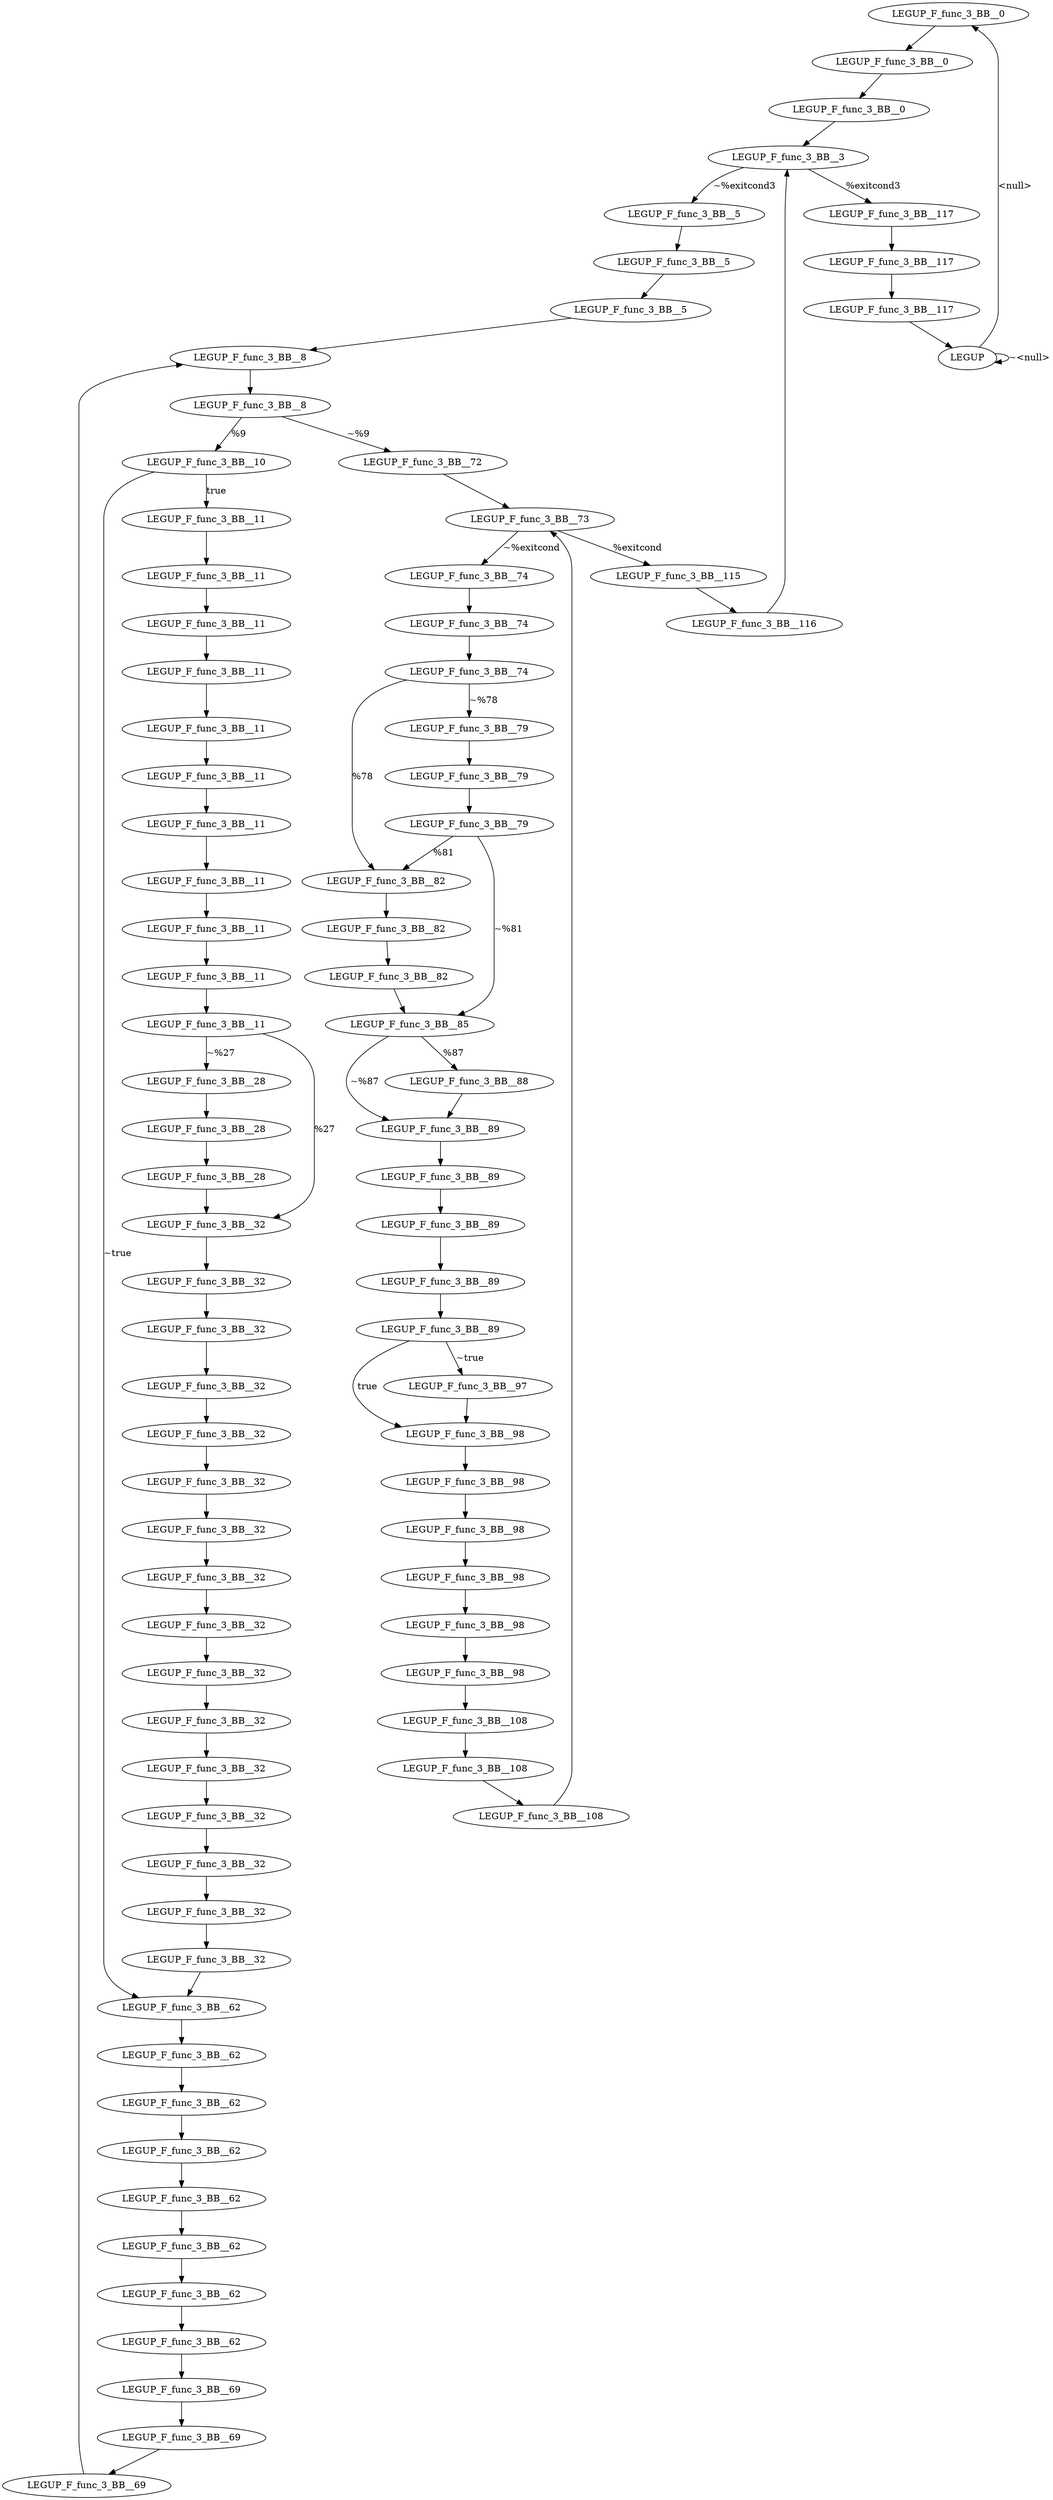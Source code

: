 digraph {
Node0x31ddc80[label="LEGUP_F_func_3_BB__0"];
Node0x31ddae0[label="LEGUP"];
Node0x31ddae0 -> Node0x31ddc80[label="<null>"];
Node0x31ddae0 -> Node0x31ddae0[label="~<null>"];
Node0x31ddd50[label="LEGUP_F_func_3_BB__0"];
Node0x31ddc80 -> Node0x31ddd50;
Node0x31dde20[label="LEGUP_F_func_3_BB__0"];
Node0x31ddd50 -> Node0x31dde20;
Node0x31ddef0[label="LEGUP_F_func_3_BB__3"];
Node0x31dde20 -> Node0x31ddef0;
Node0x31ad090[label="LEGUP_F_func_3_BB__117"];
Node0x31ddef0 -> Node0x31ad090[label="%exitcond3"];
Node0x31ddfc0[label="LEGUP_F_func_3_BB__5"];
Node0x31ddef0 -> Node0x31ddfc0[label="~%exitcond3"];
Node0x31de090[label="LEGUP_F_func_3_BB__5"];
Node0x31ddfc0 -> Node0x31de090;
Node0x31de160[label="LEGUP_F_func_3_BB__5"];
Node0x31de090 -> Node0x31de160;
Node0x31de230[label="LEGUP_F_func_3_BB__8"];
Node0x31de160 -> Node0x31de230;
Node0x31de300[label="LEGUP_F_func_3_BB__8"];
Node0x31de230 -> Node0x31de300;
Node0x31de3d0[label="LEGUP_F_func_3_BB__10"];
Node0x31de300 -> Node0x31de3d0[label="%9"];
Node0x31e0730[label="LEGUP_F_func_3_BB__72"];
Node0x31de300 -> Node0x31e0730[label="~%9"];
Node0x31de4a0[label="LEGUP_F_func_3_BB__11"];
Node0x31de3d0 -> Node0x31de4a0[label="true"];
Node0x31dfd00[label="LEGUP_F_func_3_BB__62"];
Node0x31de3d0 -> Node0x31dfd00[label="~true"];
Node0x31de570[label="LEGUP_F_func_3_BB__11"];
Node0x31de4a0 -> Node0x31de570;
Node0x31de640[label="LEGUP_F_func_3_BB__11"];
Node0x31de570 -> Node0x31de640;
Node0x31de710[label="LEGUP_F_func_3_BB__11"];
Node0x31de640 -> Node0x31de710;
Node0x31de7e0[label="LEGUP_F_func_3_BB__11"];
Node0x31de710 -> Node0x31de7e0;
Node0x31de8b0[label="LEGUP_F_func_3_BB__11"];
Node0x31de7e0 -> Node0x31de8b0;
Node0x31de980[label="LEGUP_F_func_3_BB__11"];
Node0x31de8b0 -> Node0x31de980;
Node0x31dea50[label="LEGUP_F_func_3_BB__11"];
Node0x31de980 -> Node0x31dea50;
Node0x31deb20[label="LEGUP_F_func_3_BB__11"];
Node0x31dea50 -> Node0x31deb20;
Node0x31debf0[label="LEGUP_F_func_3_BB__11"];
Node0x31deb20 -> Node0x31debf0;
Node0x31decc0[label="LEGUP_F_func_3_BB__11"];
Node0x31debf0 -> Node0x31decc0;
Node0x31df000[label="LEGUP_F_func_3_BB__32"];
Node0x31decc0 -> Node0x31df000[label="%27"];
Node0x31ded90[label="LEGUP_F_func_3_BB__28"];
Node0x31decc0 -> Node0x31ded90[label="~%27"];
Node0x31dee60[label="LEGUP_F_func_3_BB__28"];
Node0x31ded90 -> Node0x31dee60;
Node0x31def30[label="LEGUP_F_func_3_BB__28"];
Node0x31dee60 -> Node0x31def30;
Node0x31def30 -> Node0x31df000;
Node0x31df0d0[label="LEGUP_F_func_3_BB__32"];
Node0x31df000 -> Node0x31df0d0;
Node0x31df1a0[label="LEGUP_F_func_3_BB__32"];
Node0x31df0d0 -> Node0x31df1a0;
Node0x31df270[label="LEGUP_F_func_3_BB__32"];
Node0x31df1a0 -> Node0x31df270;
Node0x31df340[label="LEGUP_F_func_3_BB__32"];
Node0x31df270 -> Node0x31df340;
Node0x31df410[label="LEGUP_F_func_3_BB__32"];
Node0x31df340 -> Node0x31df410;
Node0x31df4e0[label="LEGUP_F_func_3_BB__32"];
Node0x31df410 -> Node0x31df4e0;
Node0x31df5b0[label="LEGUP_F_func_3_BB__32"];
Node0x31df4e0 -> Node0x31df5b0;
Node0x31df680[label="LEGUP_F_func_3_BB__32"];
Node0x31df5b0 -> Node0x31df680;
Node0x31df750[label="LEGUP_F_func_3_BB__32"];
Node0x31df680 -> Node0x31df750;
Node0x31df820[label="LEGUP_F_func_3_BB__32"];
Node0x31df750 -> Node0x31df820;
Node0x31df8f0[label="LEGUP_F_func_3_BB__32"];
Node0x31df820 -> Node0x31df8f0;
Node0x31df9c0[label="LEGUP_F_func_3_BB__32"];
Node0x31df8f0 -> Node0x31df9c0;
Node0x31dfa90[label="LEGUP_F_func_3_BB__32"];
Node0x31df9c0 -> Node0x31dfa90;
Node0x31dfb60[label="LEGUP_F_func_3_BB__32"];
Node0x31dfa90 -> Node0x31dfb60;
Node0x31dfc30[label="LEGUP_F_func_3_BB__32"];
Node0x31dfb60 -> Node0x31dfc30;
Node0x31dfc30 -> Node0x31dfd00;
Node0x31dfdd0[label="LEGUP_F_func_3_BB__62"];
Node0x31dfd00 -> Node0x31dfdd0;
Node0x31dfea0[label="LEGUP_F_func_3_BB__62"];
Node0x31dfdd0 -> Node0x31dfea0;
Node0x31dff70[label="LEGUP_F_func_3_BB__62"];
Node0x31dfea0 -> Node0x31dff70;
Node0x31e0040[label="LEGUP_F_func_3_BB__62"];
Node0x31dff70 -> Node0x31e0040;
Node0x31e0110[label="LEGUP_F_func_3_BB__62"];
Node0x31e0040 -> Node0x31e0110;
Node0x31e01e0[label="LEGUP_F_func_3_BB__62"];
Node0x31e0110 -> Node0x31e01e0;
Node0x31e02f0[label="LEGUP_F_func_3_BB__62"];
Node0x31e01e0 -> Node0x31e02f0;
Node0x31e0400[label="LEGUP_F_func_3_BB__69"];
Node0x31e02f0 -> Node0x31e0400;
Node0x31e0510[label="LEGUP_F_func_3_BB__69"];
Node0x31e0400 -> Node0x31e0510;
Node0x31e0620[label="LEGUP_F_func_3_BB__69"];
Node0x31e0510 -> Node0x31e0620;
Node0x31e0620 -> Node0x31de230;
Node0x31e0840[label="LEGUP_F_func_3_BB__73"];
Node0x31e0730 -> Node0x31e0840;
Node0x31e24f0[label="LEGUP_F_func_3_BB__115"];
Node0x31e0840 -> Node0x31e24f0[label="%exitcond"];
Node0x31e0950[label="LEGUP_F_func_3_BB__74"];
Node0x31e0840 -> Node0x31e0950[label="~%exitcond"];
Node0x31e0a60[label="LEGUP_F_func_3_BB__74"];
Node0x31e0950 -> Node0x31e0a60;
Node0x31e0b70[label="LEGUP_F_func_3_BB__74"];
Node0x31e0a60 -> Node0x31e0b70;
Node0x31e0fb0[label="LEGUP_F_func_3_BB__82"];
Node0x31e0b70 -> Node0x31e0fb0[label="%78"];
Node0x31e0c80[label="LEGUP_F_func_3_BB__79"];
Node0x31e0b70 -> Node0x31e0c80[label="~%78"];
Node0x31e0d90[label="LEGUP_F_func_3_BB__79"];
Node0x31e0c80 -> Node0x31e0d90;
Node0x31e0ea0[label="LEGUP_F_func_3_BB__79"];
Node0x31e0d90 -> Node0x31e0ea0;
Node0x31e0ea0 -> Node0x31e0fb0[label="%81"];
Node0x31e12e0[label="LEGUP_F_func_3_BB__85"];
Node0x31e0ea0 -> Node0x31e12e0[label="~%81"];
Node0x31e10c0[label="LEGUP_F_func_3_BB__82"];
Node0x31e0fb0 -> Node0x31e10c0;
Node0x31e11d0[label="LEGUP_F_func_3_BB__82"];
Node0x31e10c0 -> Node0x31e11d0;
Node0x31e11d0 -> Node0x31e12e0;
Node0x31e13f0[label="LEGUP_F_func_3_BB__88"];
Node0x31e12e0 -> Node0x31e13f0[label="%87"];
Node0x31e1500[label="LEGUP_F_func_3_BB__89"];
Node0x31e12e0 -> Node0x31e1500[label="~%87"];
Node0x31e13f0 -> Node0x31e1500;
Node0x31e1610[label="LEGUP_F_func_3_BB__89"];
Node0x31e1500 -> Node0x31e1610;
Node0x31e1720[label="LEGUP_F_func_3_BB__89"];
Node0x31e1610 -> Node0x31e1720;
Node0x31e1830[label="LEGUP_F_func_3_BB__89"];
Node0x31e1720 -> Node0x31e1830;
Node0x31e1940[label="LEGUP_F_func_3_BB__89"];
Node0x31e1830 -> Node0x31e1940;
Node0x31e1b60[label="LEGUP_F_func_3_BB__98"];
Node0x31e1940 -> Node0x31e1b60[label="true"];
Node0x31e1a50[label="LEGUP_F_func_3_BB__97"];
Node0x31e1940 -> Node0x31e1a50[label="~true"];
Node0x31e1a50 -> Node0x31e1b60;
Node0x31e1c70[label="LEGUP_F_func_3_BB__98"];
Node0x31e1b60 -> Node0x31e1c70;
Node0x31e1d80[label="LEGUP_F_func_3_BB__98"];
Node0x31e1c70 -> Node0x31e1d80;
Node0x31e1e90[label="LEGUP_F_func_3_BB__98"];
Node0x31e1d80 -> Node0x31e1e90;
Node0x31e1fa0[label="LEGUP_F_func_3_BB__98"];
Node0x31e1e90 -> Node0x31e1fa0;
Node0x31e20b0[label="LEGUP_F_func_3_BB__98"];
Node0x31e1fa0 -> Node0x31e20b0;
Node0x31e21c0[label="LEGUP_F_func_3_BB__108"];
Node0x31e20b0 -> Node0x31e21c0;
Node0x31e22d0[label="LEGUP_F_func_3_BB__108"];
Node0x31e21c0 -> Node0x31e22d0;
Node0x31e23e0[label="LEGUP_F_func_3_BB__108"];
Node0x31e22d0 -> Node0x31e23e0;
Node0x31e23e0 -> Node0x31e0840;
Node0x31acfc0[label="LEGUP_F_func_3_BB__116"];
Node0x31e24f0 -> Node0x31acfc0;
Node0x31acfc0 -> Node0x31ddef0;
Node0x31ad1a0[label="LEGUP_F_func_3_BB__117"];
Node0x31ad090 -> Node0x31ad1a0;
Node0x31ad2b0[label="LEGUP_F_func_3_BB__117"];
Node0x31ad1a0 -> Node0x31ad2b0;
Node0x31ad2b0 -> Node0x31ddae0;
}
